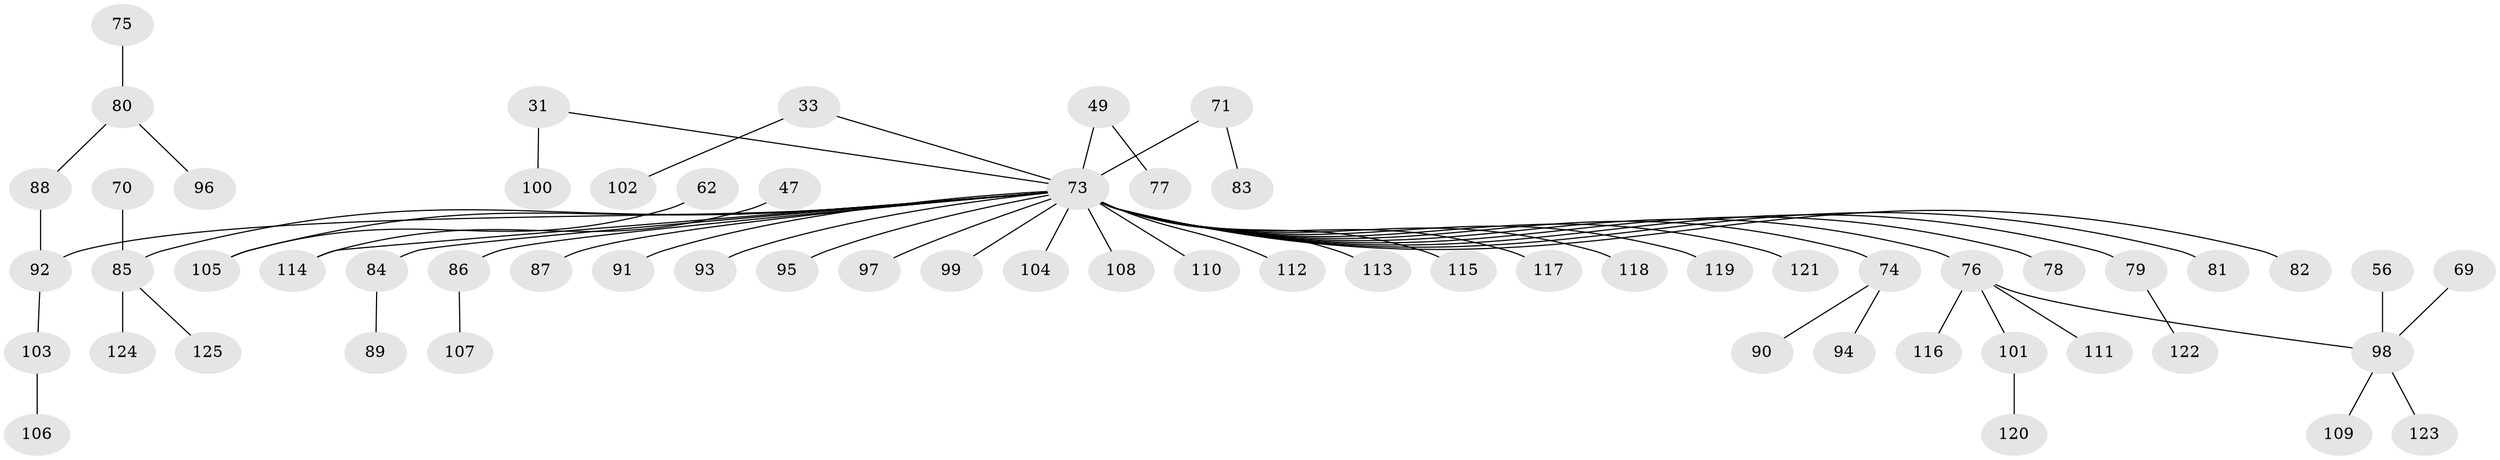 // original degree distribution, {5: 0.032, 8: 0.016, 6: 0.016, 3: 0.152, 1: 0.52, 2: 0.216, 4: 0.048}
// Generated by graph-tools (version 1.1) at 2025/56/03/04/25 21:56:32]
// undirected, 62 vertices, 61 edges
graph export_dot {
graph [start="1"]
  node [color=gray90,style=filled];
  31;
  33;
  47;
  49;
  56;
  62;
  69;
  70;
  71;
  73 [super="+72+40+41+64"];
  74 [super="+10"];
  75;
  76 [super="+39+67"];
  77;
  78;
  79;
  80 [super="+65"];
  81;
  82;
  83;
  84;
  85 [super="+57"];
  86;
  87;
  88 [super="+29+32+35"];
  89;
  90;
  91;
  92 [super="+16"];
  93;
  94;
  95;
  96;
  97;
  98 [super="+44"];
  99;
  100;
  101;
  102;
  103;
  104;
  105 [super="+26"];
  106;
  107;
  108;
  109;
  110;
  111;
  112;
  113;
  114 [super="+43"];
  115;
  116;
  117;
  118;
  119;
  120;
  121;
  122;
  123;
  124;
  125;
  31 -- 100;
  31 -- 73;
  33 -- 102;
  33 -- 73;
  47 -- 114;
  49 -- 77;
  49 -- 73;
  56 -- 98;
  62 -- 105;
  69 -- 98;
  70 -- 85;
  71 -- 83;
  71 -- 73;
  73 -- 74;
  73 -- 78;
  73 -- 79;
  73 -- 82;
  73 -- 84;
  73 -- 86;
  73 -- 87;
  73 -- 91;
  73 -- 92;
  73 -- 93;
  73 -- 95;
  73 -- 97;
  73 -- 99;
  73 -- 104;
  73 -- 105;
  73 -- 108;
  73 -- 110;
  73 -- 112;
  73 -- 113;
  73 -- 114;
  73 -- 115;
  73 -- 117;
  73 -- 118;
  73 -- 119;
  73 -- 121;
  73 -- 81;
  73 -- 85;
  73 -- 76;
  74 -- 90;
  74 -- 94;
  75 -- 80;
  76 -- 116;
  76 -- 111;
  76 -- 98;
  76 -- 101;
  79 -- 122;
  80 -- 96;
  80 -- 88;
  84 -- 89;
  85 -- 124;
  85 -- 125;
  86 -- 107;
  88 -- 92;
  92 -- 103;
  98 -- 109;
  98 -- 123;
  101 -- 120;
  103 -- 106;
}
